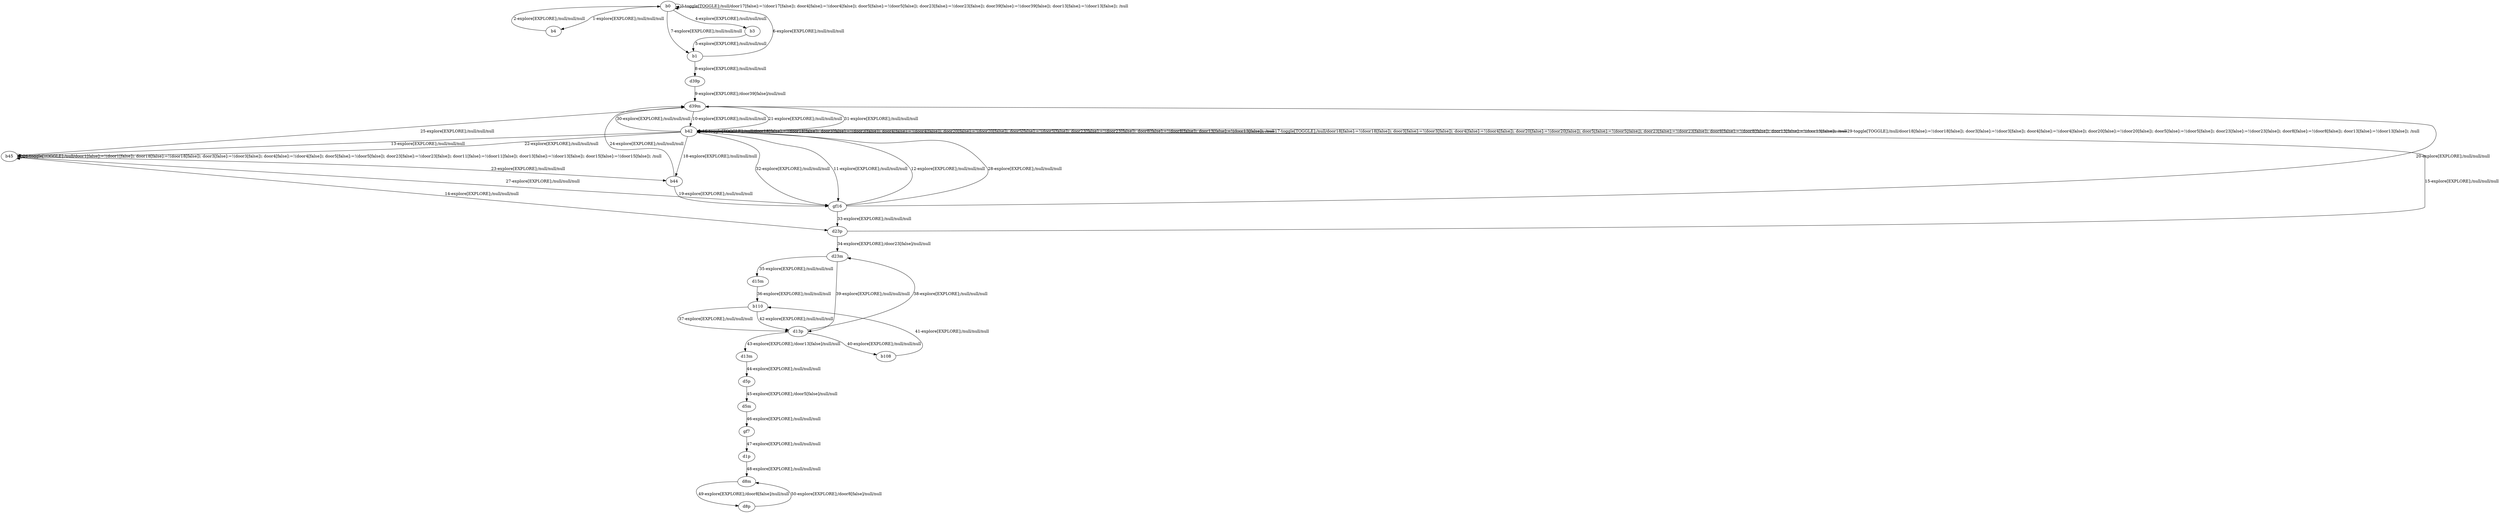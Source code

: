 # Total number of goals covered by this test: 4
# d1p --> d8m
# gf7 --> d1p
# d8m --> d8p
# d8p --> d8m

digraph g {
"b0" -> "b4" [label = "1-explore[EXPLORE];/null/null/null"];
"b4" -> "b0" [label = "2-explore[EXPLORE];/null/null/null"];
"b0" -> "b0" [label = "3-toggle[TOGGLE];/null/door17[false]:=!(door17[false]); door4[false]:=!(door4[false]); door5[false]:=!(door5[false]); door23[false]:=!(door23[false]); door39[false]:=!(door39[false]); door13[false]:=!(door13[false]); /null"];
"b0" -> "b3" [label = "4-explore[EXPLORE];/null/null/null"];
"b3" -> "b1" [label = "5-explore[EXPLORE];/null/null/null"];
"b1" -> "b0" [label = "6-explore[EXPLORE];/null/null/null"];
"b0" -> "b1" [label = "7-explore[EXPLORE];/null/null/null"];
"b1" -> "d39p" [label = "8-explore[EXPLORE];/null/null/null"];
"d39p" -> "d39m" [label = "9-explore[EXPLORE];/door39[false]/null/null"];
"d39m" -> "b42" [label = "10-explore[EXPLORE];/null/null/null"];
"b42" -> "gf16" [label = "11-explore[EXPLORE];/null/null/null"];
"gf16" -> "b42" [label = "12-explore[EXPLORE];/null/null/null"];
"b42" -> "b45" [label = "13-explore[EXPLORE];/null/null/null"];
"b45" -> "d23p" [label = "14-explore[EXPLORE];/null/null/null"];
"d23p" -> "b42" [label = "15-explore[EXPLORE];/null/null/null"];
"b42" -> "b42" [label = "16-toggle[TOGGLE];/null/door18[false]:=!(door18[false]); door3[false]:=!(door3[false]); door4[false]:=!(door4[false]); door20[false]:=!(door20[false]); door5[false]:=!(door5[false]); door23[false]:=!(door23[false]); door8[false]:=!(door8[false]); door13[false]:=!(door13[false]); /null"];
"b42" -> "b42" [label = "17-toggle[TOGGLE];/null/door18[false]:=!(door18[false]); door3[false]:=!(door3[false]); door4[false]:=!(door4[false]); door20[false]:=!(door20[false]); door5[false]:=!(door5[false]); door23[false]:=!(door23[false]); door8[false]:=!(door8[false]); door13[false]:=!(door13[false]); /null"];
"b42" -> "b44" [label = "18-explore[EXPLORE];/null/null/null"];
"b44" -> "gf16" [label = "19-explore[EXPLORE];/null/null/null"];
"gf16" -> "d39m" [label = "20-explore[EXPLORE];/null/null/null"];
"d39m" -> "b42" [label = "21-explore[EXPLORE];/null/null/null"];
"b42" -> "b45" [label = "22-explore[EXPLORE];/null/null/null"];
"b45" -> "b44" [label = "23-explore[EXPLORE];/null/null/null"];
"b44" -> "d39m" [label = "24-explore[EXPLORE];/null/null/null"];
"d39m" -> "b45" [label = "25-explore[EXPLORE];/null/null/null"];
"b45" -> "b45" [label = "26-toggle[TOGGLE];/null/door1[false]:=!(door1[false]); door18[false]:=!(door18[false]); door3[false]:=!(door3[false]); door4[false]:=!(door4[false]); door5[false]:=!(door5[false]); door23[false]:=!(door23[false]); door11[false]:=!(door11[false]); door13[false]:=!(door13[false]); door15[false]:=!(door15[false]); /null"];
"b45" -> "gf16" [label = "27-explore[EXPLORE];/null/null/null"];
"gf16" -> "b42" [label = "28-explore[EXPLORE];/null/null/null"];
"b42" -> "b42" [label = "29-toggle[TOGGLE];/null/door18[false]:=!(door18[false]); door3[false]:=!(door3[false]); door4[false]:=!(door4[false]); door20[false]:=!(door20[false]); door5[false]:=!(door5[false]); door23[false]:=!(door23[false]); door8[false]:=!(door8[false]); door13[false]:=!(door13[false]); /null"];
"b42" -> "d39m" [label = "30-explore[EXPLORE];/null/null/null"];
"d39m" -> "b42" [label = "31-explore[EXPLORE];/null/null/null"];
"b42" -> "gf16" [label = "32-explore[EXPLORE];/null/null/null"];
"gf16" -> "d23p" [label = "33-explore[EXPLORE];/null/null/null"];
"d23p" -> "d23m" [label = "34-explore[EXPLORE];/door23[false]/null/null"];
"d23m" -> "d15m" [label = "35-explore[EXPLORE];/null/null/null"];
"d15m" -> "b110" [label = "36-explore[EXPLORE];/null/null/null"];
"b110" -> "d13p" [label = "37-explore[EXPLORE];/null/null/null"];
"d13p" -> "d23m" [label = "38-explore[EXPLORE];/null/null/null"];
"d23m" -> "d13p" [label = "39-explore[EXPLORE];/null/null/null"];
"d13p" -> "b108" [label = "40-explore[EXPLORE];/null/null/null"];
"b108" -> "b110" [label = "41-explore[EXPLORE];/null/null/null"];
"b110" -> "d13p" [label = "42-explore[EXPLORE];/null/null/null"];
"d13p" -> "d13m" [label = "43-explore[EXPLORE];/door13[false]/null/null"];
"d13m" -> "d5p" [label = "44-explore[EXPLORE];/null/null/null"];
"d5p" -> "d5m" [label = "45-explore[EXPLORE];/door5[false]/null/null"];
"d5m" -> "gf7" [label = "46-explore[EXPLORE];/null/null/null"];
"gf7" -> "d1p" [label = "47-explore[EXPLORE];/null/null/null"];
"d1p" -> "d8m" [label = "48-explore[EXPLORE];/null/null/null"];
"d8m" -> "d8p" [label = "49-explore[EXPLORE];/door8[false]/null/null"];
"d8p" -> "d8m" [label = "50-explore[EXPLORE];/door8[false]/null/null"];
}